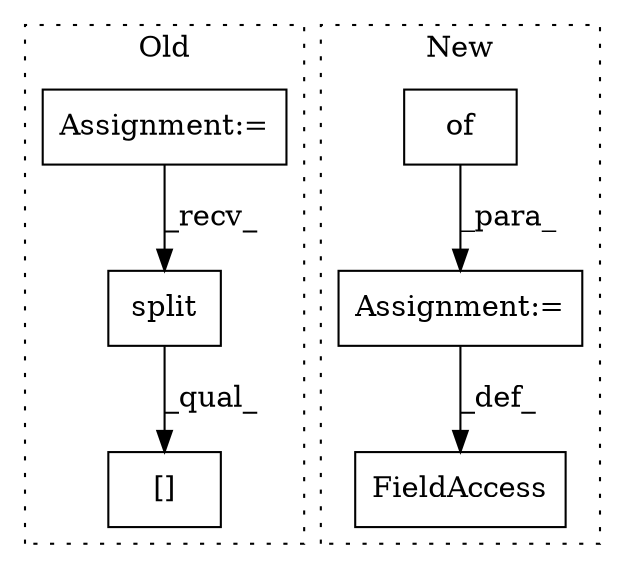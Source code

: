 digraph G {
subgraph cluster0 {
1 [label="split" a="32" s="787,796" l="6,1" shape="box"];
3 [label="[]" a="2" s="918,924" l="5,1" shape="box"];
6 [label="Assignment:=" a="7" s="601" l="2" shape="box"];
label = "Old";
style="dotted";
}
subgraph cluster1 {
2 [label="of" a="32" s="663" l="4" shape="box"];
4 [label="Assignment:=" a="7" s="658" l="1" shape="box"];
5 [label="FieldAccess" a="22" s="648" l="10" shape="box"];
label = "New";
style="dotted";
}
1 -> 3 [label="_qual_"];
2 -> 4 [label="_para_"];
4 -> 5 [label="_def_"];
6 -> 1 [label="_recv_"];
}